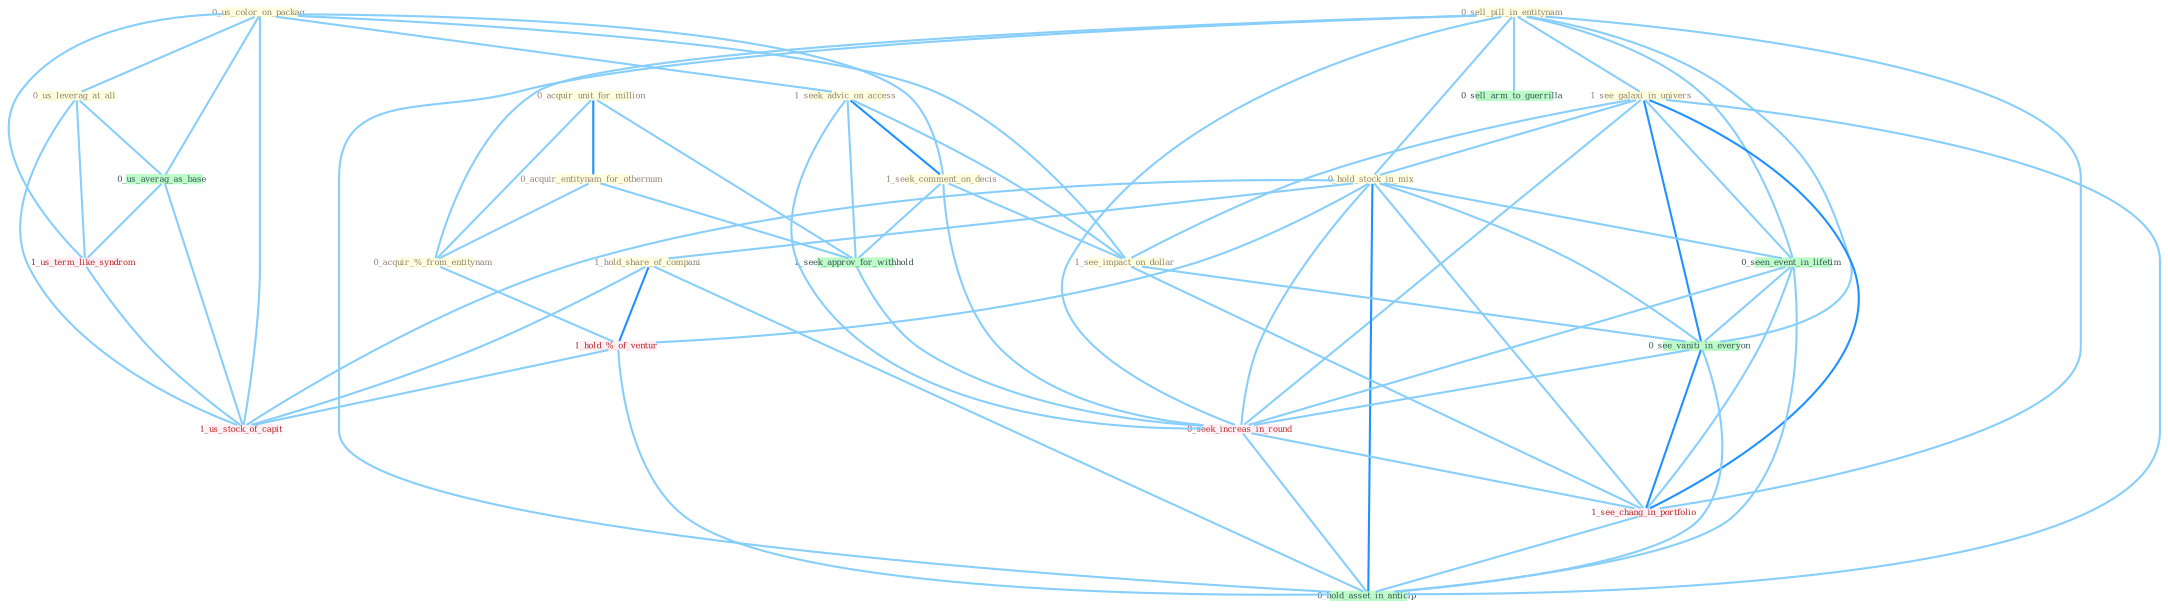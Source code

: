 Graph G{ 
    node
    [shape=polygon,style=filled,width=.5,height=.06,color="#BDFCC9",fixedsize=true,fontsize=4,
    fontcolor="#2f4f4f"];
    {node
    [color="#ffffe0", fontcolor="#8b7d6b"] "0_sell_pill_in_entitynam " "0_acquir_unit_for_million " "0_us_color_on_packag " "1_seek_advic_on_access " "1_see_galaxi_in_univers " "0_hold_stock_in_mix " "0_acquir_entitynam_for_othernum " "1_seek_comment_on_decis " "0_us_leverag_at_all " "0_acquir_%_from_entitynam " "1_hold_share_of_compani " "1_see_impact_on_dollar "}
{node [color="#fff0f5", fontcolor="#b22222"] "1_us_term_like_syndrom " "1_hold_%_of_ventur " "0_seek_increas_in_round " "1_us_stock_of_capit " "1_see_chang_in_portfolio "}
edge [color="#B0E2FF"];

	"0_sell_pill_in_entitynam " -- "1_see_galaxi_in_univers " [w="1", color="#87cefa" ];
	"0_sell_pill_in_entitynam " -- "0_hold_stock_in_mix " [w="1", color="#87cefa" ];
	"0_sell_pill_in_entitynam " -- "0_acquir_%_from_entitynam " [w="1", color="#87cefa" ];
	"0_sell_pill_in_entitynam " -- "0_seen_event_in_lifetim " [w="1", color="#87cefa" ];
	"0_sell_pill_in_entitynam " -- "0_see_vaniti_in_everyon " [w="1", color="#87cefa" ];
	"0_sell_pill_in_entitynam " -- "0_sell_arm_to_guerrilla " [w="1", color="#87cefa" ];
	"0_sell_pill_in_entitynam " -- "0_seek_increas_in_round " [w="1", color="#87cefa" ];
	"0_sell_pill_in_entitynam " -- "1_see_chang_in_portfolio " [w="1", color="#87cefa" ];
	"0_sell_pill_in_entitynam " -- "0_hold_asset_in_anticip " [w="1", color="#87cefa" ];
	"0_acquir_unit_for_million " -- "0_acquir_entitynam_for_othernum " [w="2", color="#1e90ff" , len=0.8];
	"0_acquir_unit_for_million " -- "0_acquir_%_from_entitynam " [w="1", color="#87cefa" ];
	"0_acquir_unit_for_million " -- "1_seek_approv_for_withhold " [w="1", color="#87cefa" ];
	"0_us_color_on_packag " -- "1_seek_advic_on_access " [w="1", color="#87cefa" ];
	"0_us_color_on_packag " -- "1_seek_comment_on_decis " [w="1", color="#87cefa" ];
	"0_us_color_on_packag " -- "0_us_leverag_at_all " [w="1", color="#87cefa" ];
	"0_us_color_on_packag " -- "1_see_impact_on_dollar " [w="1", color="#87cefa" ];
	"0_us_color_on_packag " -- "0_us_averag_as_base " [w="1", color="#87cefa" ];
	"0_us_color_on_packag " -- "1_us_term_like_syndrom " [w="1", color="#87cefa" ];
	"0_us_color_on_packag " -- "1_us_stock_of_capit " [w="1", color="#87cefa" ];
	"1_seek_advic_on_access " -- "1_seek_comment_on_decis " [w="2", color="#1e90ff" , len=0.8];
	"1_seek_advic_on_access " -- "1_see_impact_on_dollar " [w="1", color="#87cefa" ];
	"1_seek_advic_on_access " -- "1_seek_approv_for_withhold " [w="1", color="#87cefa" ];
	"1_seek_advic_on_access " -- "0_seek_increas_in_round " [w="1", color="#87cefa" ];
	"1_see_galaxi_in_univers " -- "0_hold_stock_in_mix " [w="1", color="#87cefa" ];
	"1_see_galaxi_in_univers " -- "1_see_impact_on_dollar " [w="1", color="#87cefa" ];
	"1_see_galaxi_in_univers " -- "0_seen_event_in_lifetim " [w="1", color="#87cefa" ];
	"1_see_galaxi_in_univers " -- "0_see_vaniti_in_everyon " [w="2", color="#1e90ff" , len=0.8];
	"1_see_galaxi_in_univers " -- "0_seek_increas_in_round " [w="1", color="#87cefa" ];
	"1_see_galaxi_in_univers " -- "1_see_chang_in_portfolio " [w="2", color="#1e90ff" , len=0.8];
	"1_see_galaxi_in_univers " -- "0_hold_asset_in_anticip " [w="1", color="#87cefa" ];
	"0_hold_stock_in_mix " -- "1_hold_share_of_compani " [w="1", color="#87cefa" ];
	"0_hold_stock_in_mix " -- "0_seen_event_in_lifetim " [w="1", color="#87cefa" ];
	"0_hold_stock_in_mix " -- "1_hold_%_of_ventur " [w="1", color="#87cefa" ];
	"0_hold_stock_in_mix " -- "0_see_vaniti_in_everyon " [w="1", color="#87cefa" ];
	"0_hold_stock_in_mix " -- "0_seek_increas_in_round " [w="1", color="#87cefa" ];
	"0_hold_stock_in_mix " -- "1_us_stock_of_capit " [w="1", color="#87cefa" ];
	"0_hold_stock_in_mix " -- "1_see_chang_in_portfolio " [w="1", color="#87cefa" ];
	"0_hold_stock_in_mix " -- "0_hold_asset_in_anticip " [w="2", color="#1e90ff" , len=0.8];
	"0_acquir_entitynam_for_othernum " -- "0_acquir_%_from_entitynam " [w="1", color="#87cefa" ];
	"0_acquir_entitynam_for_othernum " -- "1_seek_approv_for_withhold " [w="1", color="#87cefa" ];
	"1_seek_comment_on_decis " -- "1_see_impact_on_dollar " [w="1", color="#87cefa" ];
	"1_seek_comment_on_decis " -- "1_seek_approv_for_withhold " [w="1", color="#87cefa" ];
	"1_seek_comment_on_decis " -- "0_seek_increas_in_round " [w="1", color="#87cefa" ];
	"0_us_leverag_at_all " -- "0_us_averag_as_base " [w="1", color="#87cefa" ];
	"0_us_leverag_at_all " -- "1_us_term_like_syndrom " [w="1", color="#87cefa" ];
	"0_us_leverag_at_all " -- "1_us_stock_of_capit " [w="1", color="#87cefa" ];
	"0_acquir_%_from_entitynam " -- "1_hold_%_of_ventur " [w="1", color="#87cefa" ];
	"1_hold_share_of_compani " -- "1_hold_%_of_ventur " [w="2", color="#1e90ff" , len=0.8];
	"1_hold_share_of_compani " -- "1_us_stock_of_capit " [w="1", color="#87cefa" ];
	"1_hold_share_of_compani " -- "0_hold_asset_in_anticip " [w="1", color="#87cefa" ];
	"1_see_impact_on_dollar " -- "0_see_vaniti_in_everyon " [w="1", color="#87cefa" ];
	"1_see_impact_on_dollar " -- "1_see_chang_in_portfolio " [w="1", color="#87cefa" ];
	"0_seen_event_in_lifetim " -- "0_see_vaniti_in_everyon " [w="1", color="#87cefa" ];
	"0_seen_event_in_lifetim " -- "0_seek_increas_in_round " [w="1", color="#87cefa" ];
	"0_seen_event_in_lifetim " -- "1_see_chang_in_portfolio " [w="1", color="#87cefa" ];
	"0_seen_event_in_lifetim " -- "0_hold_asset_in_anticip " [w="1", color="#87cefa" ];
	"0_us_averag_as_base " -- "1_us_term_like_syndrom " [w="1", color="#87cefa" ];
	"0_us_averag_as_base " -- "1_us_stock_of_capit " [w="1", color="#87cefa" ];
	"1_us_term_like_syndrom " -- "1_us_stock_of_capit " [w="1", color="#87cefa" ];
	"1_seek_approv_for_withhold " -- "0_seek_increas_in_round " [w="1", color="#87cefa" ];
	"1_hold_%_of_ventur " -- "1_us_stock_of_capit " [w="1", color="#87cefa" ];
	"1_hold_%_of_ventur " -- "0_hold_asset_in_anticip " [w="1", color="#87cefa" ];
	"0_see_vaniti_in_everyon " -- "0_seek_increas_in_round " [w="1", color="#87cefa" ];
	"0_see_vaniti_in_everyon " -- "1_see_chang_in_portfolio " [w="2", color="#1e90ff" , len=0.8];
	"0_see_vaniti_in_everyon " -- "0_hold_asset_in_anticip " [w="1", color="#87cefa" ];
	"0_seek_increas_in_round " -- "1_see_chang_in_portfolio " [w="1", color="#87cefa" ];
	"0_seek_increas_in_round " -- "0_hold_asset_in_anticip " [w="1", color="#87cefa" ];
	"1_see_chang_in_portfolio " -- "0_hold_asset_in_anticip " [w="1", color="#87cefa" ];
}